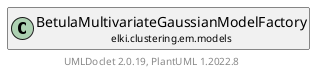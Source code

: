@startuml
    remove .*\.(Instance|Par|Parameterizer|Factory)$
    set namespaceSeparator none
    hide empty fields
    hide empty methods

    class "<size:14>BetulaMultivariateGaussianModelFactory.Par\n<size:10>elki.clustering.em.models" as elki.clustering.em.models.BetulaMultivariateGaussianModelFactory.Par [[BetulaMultivariateGaussianModelFactory.Par.html]] {
        #initializer: AbstractCFKMeansInitialization
        +configure(Parameterization): void
        +make(): BetulaMultivariateGaussianModelFactory
    }

    interface "<size:14>Parameterizer\n<size:10>elki.utilities.optionhandling" as elki.utilities.optionhandling.Parameterizer [[../../../utilities/optionhandling/Parameterizer.html]] {
        {abstract} +make(): Object
    }
    class "<size:14>BetulaMultivariateGaussianModelFactory\n<size:10>elki.clustering.em.models" as elki.clustering.em.models.BetulaMultivariateGaussianModelFactory [[BetulaMultivariateGaussianModelFactory.html]]

    elki.utilities.optionhandling.Parameterizer <|.. elki.clustering.em.models.BetulaMultivariateGaussianModelFactory.Par
    elki.clustering.em.models.BetulaMultivariateGaussianModelFactory +-- elki.clustering.em.models.BetulaMultivariateGaussianModelFactory.Par

    center footer UMLDoclet 2.0.19, PlantUML 1.2022.8
@enduml
